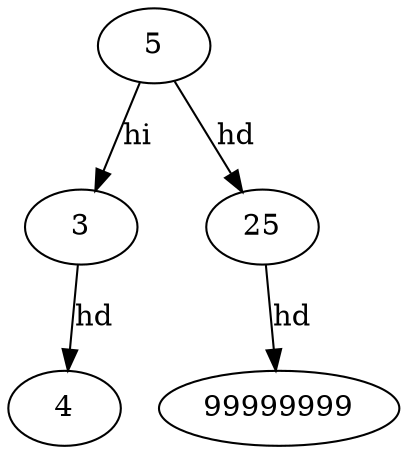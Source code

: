 digraph abb5
 {
3 -> 4 [label="hd"]
5 -> 3 [label="hi"]
5 -> 25 [label="hd"]
25 -> 99999999 [label="hd"]
}
